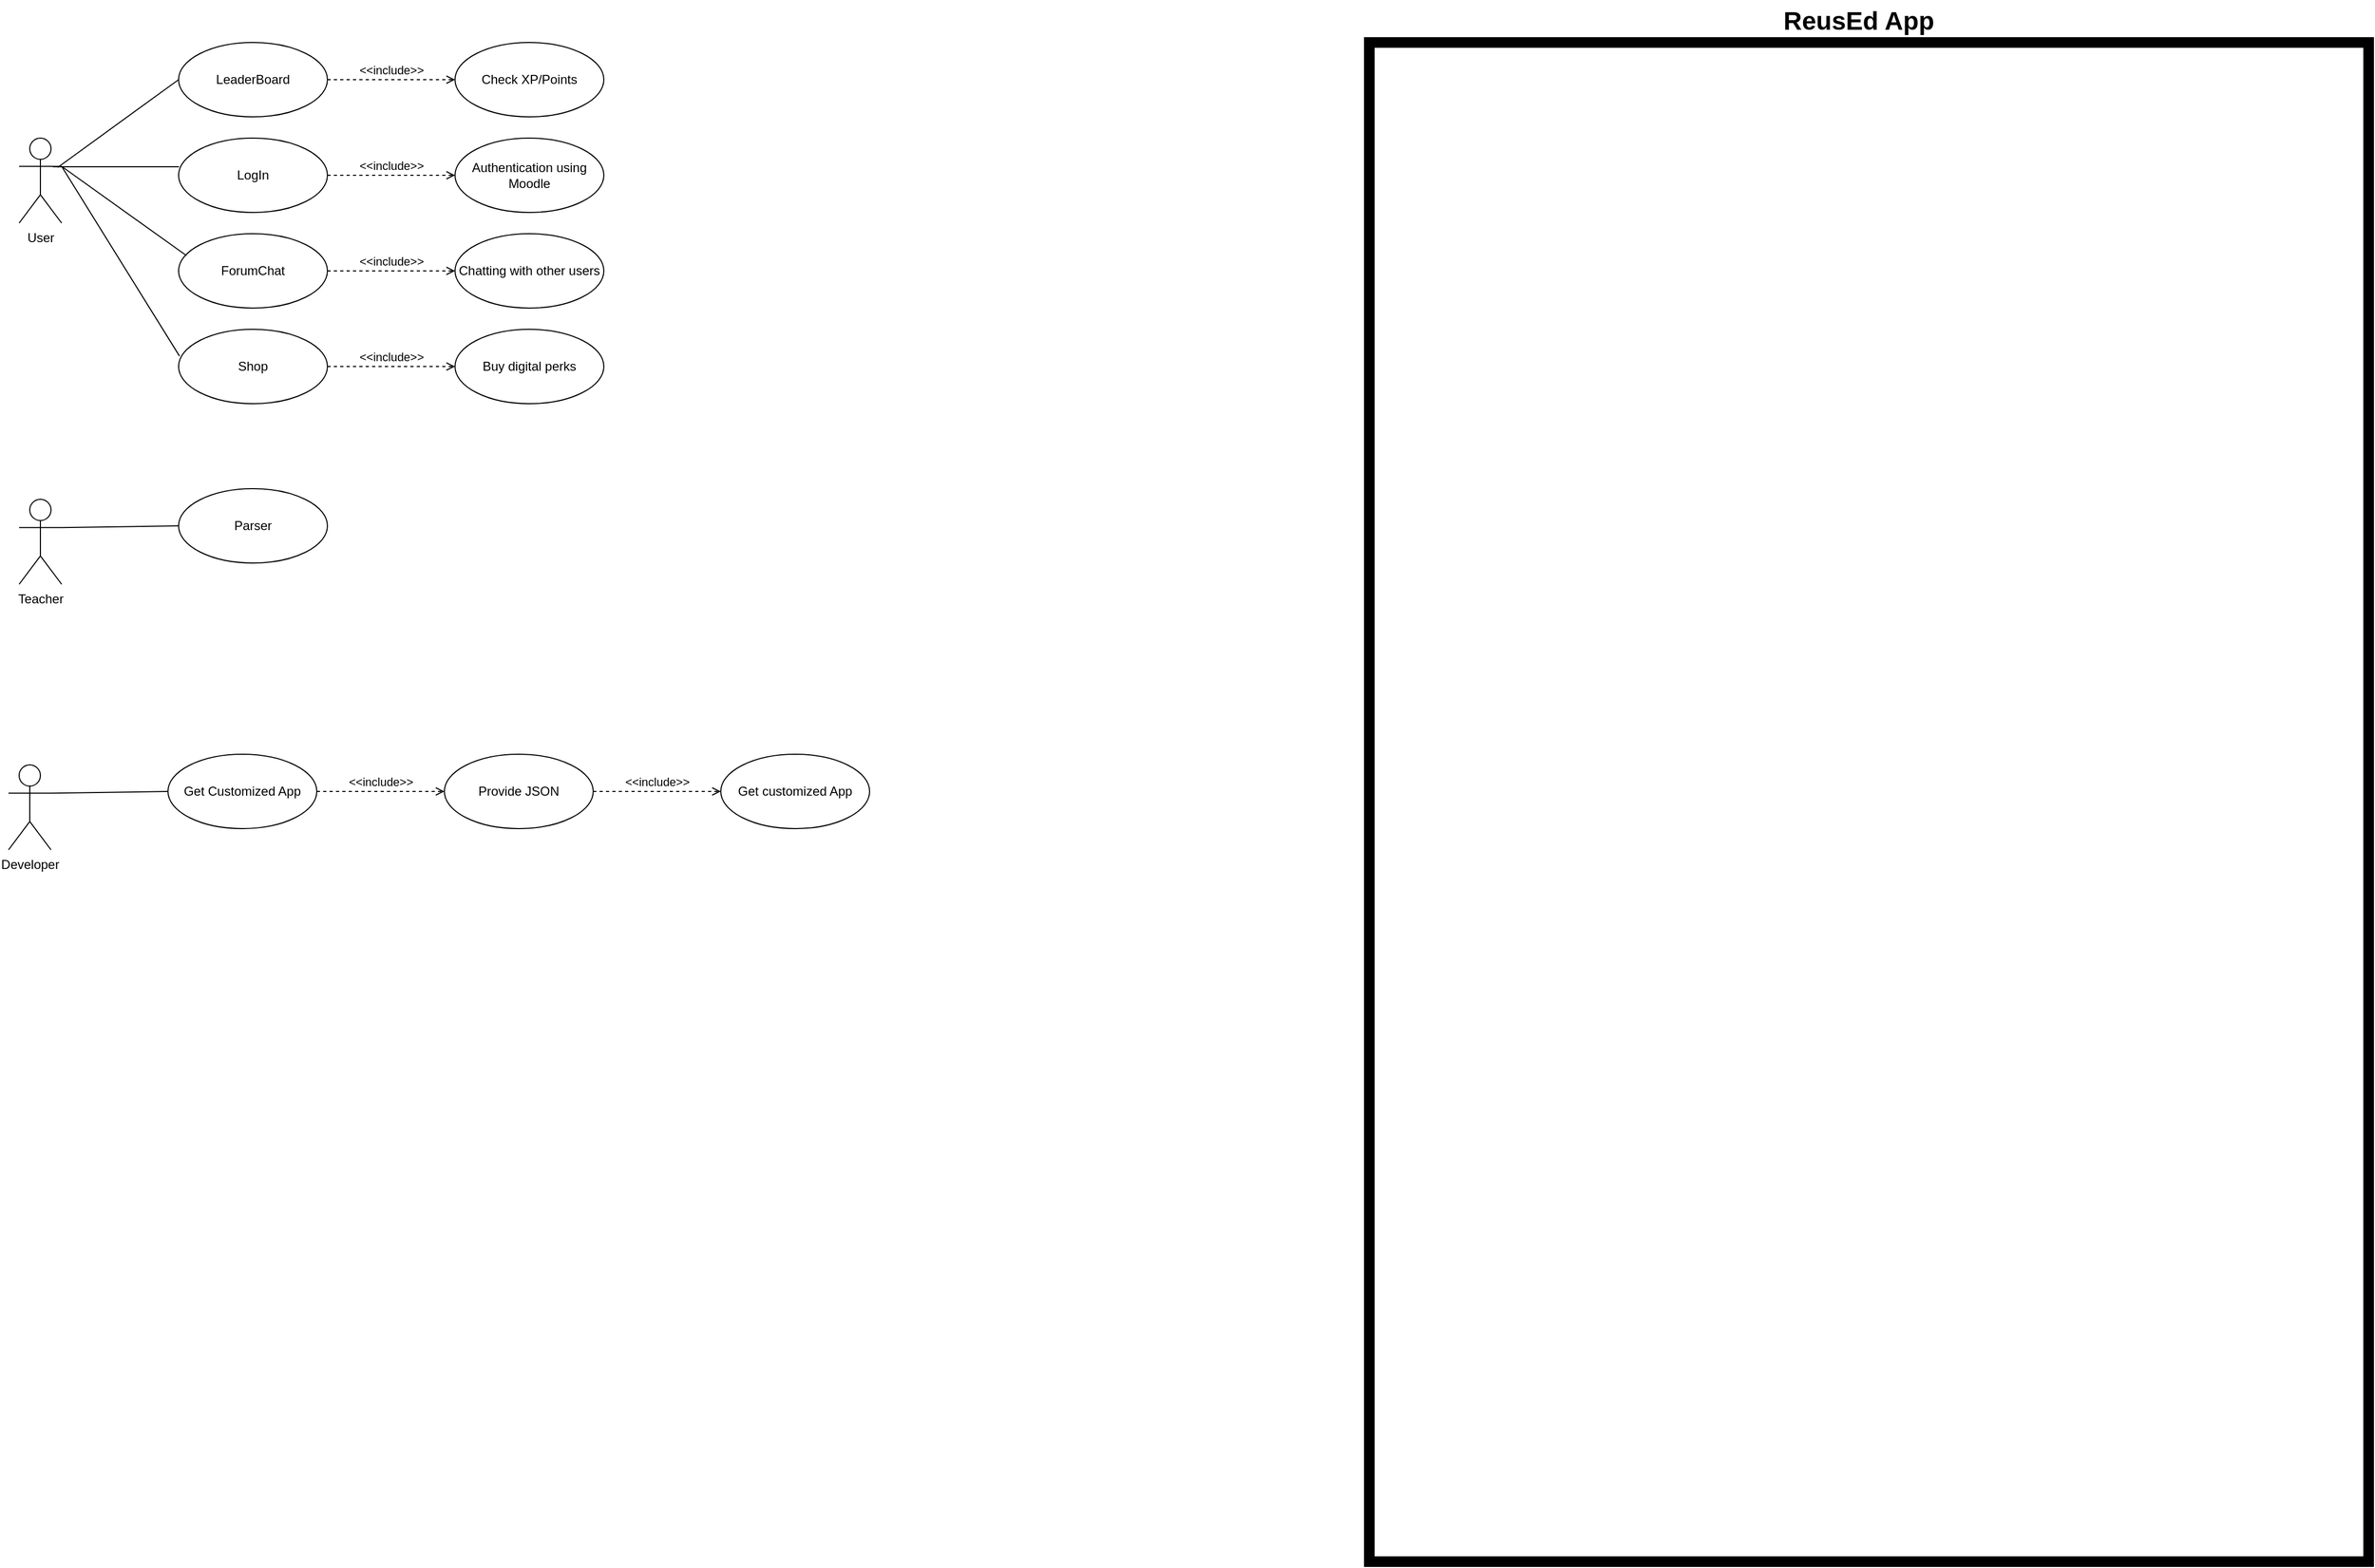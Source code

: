 <mxfile version="18.1.3" type="github">
  <diagram id="QK5HZa1A7j3AK8uBIgSm" name="Page-1">
    <mxGraphModel dx="1422" dy="794" grid="1" gridSize="10" guides="1" tooltips="1" connect="1" arrows="1" fold="1" page="1" pageScale="1" pageWidth="2339" pageHeight="3300" math="0" shadow="0">
      <root>
        <mxCell id="0" />
        <mxCell id="1" parent="0" />
        <mxCell id="2" value="User" style="shape=umlActor;verticalLabelPosition=bottom;verticalAlign=top;html=1;" parent="1" vertex="1">
          <mxGeometry x="70" y="150" width="40" height="80" as="geometry" />
        </mxCell>
        <mxCell id="5" value="LeaderBoard" style="ellipse;whiteSpace=wrap;html=1;" parent="1" vertex="1">
          <mxGeometry x="220" y="60" width="140" height="70" as="geometry" />
        </mxCell>
        <mxCell id="6" value="LogIn" style="ellipse;whiteSpace=wrap;html=1;" parent="1" vertex="1">
          <mxGeometry x="220" y="150" width="140" height="70" as="geometry" />
        </mxCell>
        <mxCell id="7" value="ForumChat" style="ellipse;whiteSpace=wrap;html=1;" parent="1" vertex="1">
          <mxGeometry x="220" y="240" width="140" height="70" as="geometry" />
        </mxCell>
        <mxCell id="8" value="Parser&lt;br&gt;" style="ellipse;whiteSpace=wrap;html=1;" parent="1" vertex="1">
          <mxGeometry x="220" y="480" width="140" height="70" as="geometry" />
        </mxCell>
        <mxCell id="10" value="Shop" style="ellipse;whiteSpace=wrap;html=1;" parent="1" vertex="1">
          <mxGeometry x="220" y="330" width="140" height="70" as="geometry" />
        </mxCell>
        <mxCell id="EZ6X3SSUhc_Sis5DaN3a-10" value="Check XP/Points" style="ellipse;whiteSpace=wrap;html=1;" parent="1" vertex="1">
          <mxGeometry x="480" y="60" width="140" height="70" as="geometry" />
        </mxCell>
        <mxCell id="UgUoHDpiH-eurTipeE9X-10" value="Teacher" style="shape=umlActor;verticalLabelPosition=bottom;verticalAlign=top;html=1;" parent="1" vertex="1">
          <mxGeometry x="70" y="490" width="40" height="80" as="geometry" />
        </mxCell>
        <mxCell id="-emRGyPx6kJDvxxfUff1-10" value="&amp;lt;&amp;lt;include&amp;gt;&amp;gt;" style="html=1;verticalAlign=bottom;labelBackgroundColor=none;endArrow=open;endFill=0;dashed=1;rounded=0;exitX=1;exitY=0.5;exitDx=0;exitDy=0;" parent="1" source="10" edge="1">
          <mxGeometry width="160" relative="1" as="geometry">
            <mxPoint x="400" y="400" as="sourcePoint" />
            <mxPoint x="480" y="365" as="targetPoint" />
          </mxGeometry>
        </mxCell>
        <mxCell id="EZ6X3SSUhc_Sis5DaN3a-14" value="" style="endArrow=none;html=1;rounded=0;strokeColor=default;exitX=1;exitY=0.333;exitDx=0;exitDy=0;exitPerimeter=0;entryX=0.006;entryY=0.36;entryDx=0;entryDy=0;entryPerimeter=0;" parent="1" source="2" target="10" edge="1">
          <mxGeometry width="50" height="50" relative="1" as="geometry">
            <mxPoint x="360" y="250" as="sourcePoint" />
            <mxPoint x="410" y="200" as="targetPoint" />
          </mxGeometry>
        </mxCell>
        <mxCell id="EZ6X3SSUhc_Sis5DaN3a-15" value="" style="endArrow=none;html=1;rounded=0;strokeColor=default;exitX=1;exitY=0.333;exitDx=0;exitDy=0;exitPerimeter=0;entryX=0.053;entryY=0.295;entryDx=0;entryDy=0;entryPerimeter=0;" parent="1" source="2" target="7" edge="1">
          <mxGeometry width="50" height="50" relative="1" as="geometry">
            <mxPoint x="98.18" y="69.997" as="sourcePoint" />
            <mxPoint x="220.0" y="271.26" as="targetPoint" />
          </mxGeometry>
        </mxCell>
        <mxCell id="EZ6X3SSUhc_Sis5DaN3a-16" value="" style="endArrow=none;html=1;rounded=0;strokeColor=default;entryX=0;entryY=0.5;entryDx=0;entryDy=0;exitX=0.907;exitY=0.345;exitDx=0;exitDy=0;exitPerimeter=0;" parent="1" source="2" target="5" edge="1">
          <mxGeometry width="50" height="50" relative="1" as="geometry">
            <mxPoint x="100" y="160" as="sourcePoint" />
            <mxPoint x="241.82" y="377.93" as="targetPoint" />
          </mxGeometry>
        </mxCell>
        <mxCell id="EZ6X3SSUhc_Sis5DaN3a-17" value="" style="endArrow=none;html=1;rounded=0;strokeColor=default;exitX=0.792;exitY=0.338;exitDx=0;exitDy=0;exitPerimeter=0;entryX=0.003;entryY=0.386;entryDx=0;entryDy=0;entryPerimeter=0;" parent="1" source="2" target="6" edge="1">
          <mxGeometry width="50" height="50" relative="1" as="geometry">
            <mxPoint x="100" y="160" as="sourcePoint" />
            <mxPoint x="220.0" y="104" as="targetPoint" />
          </mxGeometry>
        </mxCell>
        <mxCell id="Jh9w8bnK9WFqr1PcukGp-10" value="" style="endArrow=none;html=1;rounded=0;strokeColor=default;entryX=0;entryY=0.5;entryDx=0;entryDy=0;exitX=1;exitY=0.333;exitDx=0;exitDy=0;exitPerimeter=0;" parent="1" source="UgUoHDpiH-eurTipeE9X-10" target="8" edge="1">
          <mxGeometry width="50" height="50" relative="1" as="geometry">
            <mxPoint x="190.0" y="636" as="sourcePoint" />
            <mxPoint x="300" y="570" as="targetPoint" />
          </mxGeometry>
        </mxCell>
        <mxCell id="Jh9w8bnK9WFqr1PcukGp-11" value="&amp;lt;&amp;lt;include&amp;gt;&amp;gt;" style="html=1;verticalAlign=bottom;labelBackgroundColor=none;endArrow=open;endFill=0;dashed=1;rounded=0;exitX=1;exitY=0.5;exitDx=0;exitDy=0;entryX=0;entryY=0.5;entryDx=0;entryDy=0;" parent="1" source="5" target="EZ6X3SSUhc_Sis5DaN3a-10" edge="1">
          <mxGeometry width="160" relative="1" as="geometry">
            <mxPoint x="360" y="94.75" as="sourcePoint" />
            <mxPoint x="450" y="94.75" as="targetPoint" />
          </mxGeometry>
        </mxCell>
        <mxCell id="Jh9w8bnK9WFqr1PcukGp-12" value="Buy digital perks" style="ellipse;whiteSpace=wrap;html=1;" parent="1" vertex="1">
          <mxGeometry x="480" y="330" width="140" height="70" as="geometry" />
        </mxCell>
        <mxCell id="Jh9w8bnK9WFqr1PcukGp-13" value="&amp;lt;&amp;lt;include&amp;gt;&amp;gt;" style="html=1;verticalAlign=bottom;labelBackgroundColor=none;endArrow=open;endFill=0;dashed=1;rounded=0;exitX=1;exitY=0.5;exitDx=0;exitDy=0;" parent="1" source="6" edge="1">
          <mxGeometry width="160" relative="1" as="geometry">
            <mxPoint x="370.0" y="184.82" as="sourcePoint" />
            <mxPoint x="480" y="185" as="targetPoint" />
          </mxGeometry>
        </mxCell>
        <mxCell id="Jh9w8bnK9WFqr1PcukGp-14" value="Authentication using Moodle" style="ellipse;whiteSpace=wrap;html=1;" parent="1" vertex="1">
          <mxGeometry x="480" y="150" width="140" height="70" as="geometry" />
        </mxCell>
        <mxCell id="RKOT50hVbOICSGmM9m-9-12" value="Get Customized App" style="ellipse;whiteSpace=wrap;html=1;" vertex="1" parent="1">
          <mxGeometry x="210" y="730" width="140" height="70" as="geometry" />
        </mxCell>
        <mxCell id="Jh9w8bnK9WFqr1PcukGp-15" value="&amp;lt;&amp;lt;include&amp;gt;&amp;gt;" style="html=1;verticalAlign=bottom;labelBackgroundColor=none;endArrow=open;endFill=0;dashed=1;rounded=0;exitX=1;exitY=0.5;exitDx=0;exitDy=0;entryX=0;entryY=0.5;entryDx=0;entryDy=0;" edge="1" parent="1" source="7" target="Jh9w8bnK9WFqr1PcukGp-16">
          <mxGeometry width="160" relative="1" as="geometry">
            <mxPoint x="360" y="274.72" as="sourcePoint" />
            <mxPoint x="480" y="274.72" as="targetPoint" />
          </mxGeometry>
        </mxCell>
        <mxCell id="RKOT50hVbOICSGmM9m-9-13" value="Developer" style="shape=umlActor;verticalLabelPosition=bottom;verticalAlign=top;html=1;" vertex="1" parent="1">
          <mxGeometry x="60" y="740" width="40" height="80" as="geometry" />
        </mxCell>
        <mxCell id="Jh9w8bnK9WFqr1PcukGp-16" value="Chatting with other users" style="ellipse;whiteSpace=wrap;html=1;" vertex="1" parent="1">
          <mxGeometry x="480" y="240" width="140" height="70" as="geometry" />
        </mxCell>
        <mxCell id="RKOT50hVbOICSGmM9m-9-14" value="" style="endArrow=none;html=1;rounded=0;strokeColor=default;entryX=0;entryY=0.5;entryDx=0;entryDy=0;exitX=1;exitY=0.333;exitDx=0;exitDy=0;exitPerimeter=0;" edge="1" parent="1" source="RKOT50hVbOICSGmM9m-9-13" target="RKOT50hVbOICSGmM9m-9-12">
          <mxGeometry width="50" height="50" relative="1" as="geometry">
            <mxPoint x="180.0" y="886" as="sourcePoint" />
            <mxPoint x="290" y="820" as="targetPoint" />
          </mxGeometry>
        </mxCell>
        <mxCell id="Jh9w8bnK9WFqr1PcukGp-20" value="" style="rounded=0;whiteSpace=wrap;html=1;fillColor=none;strokeWidth=10;" vertex="1" parent="1">
          <mxGeometry x="1340" y="60" width="940" height="1430" as="geometry" />
        </mxCell>
        <mxCell id="RKOT50hVbOICSGmM9m-9-15" value="&amp;lt;&amp;lt;include&amp;gt;&amp;gt;" style="html=1;verticalAlign=bottom;labelBackgroundColor=none;endArrow=open;endFill=0;dashed=1;rounded=0;exitX=1;exitY=0.5;exitDx=0;exitDy=0;" edge="1" parent="1">
          <mxGeometry width="160" relative="1" as="geometry">
            <mxPoint x="350" y="765" as="sourcePoint" />
            <mxPoint x="470" y="765" as="targetPoint" />
          </mxGeometry>
        </mxCell>
        <mxCell id="Jh9w8bnK9WFqr1PcukGp-21" value="ReusEd App" style="text;strokeColor=none;fillColor=none;html=1;fontSize=24;fontStyle=1;verticalAlign=middle;align=center;" vertex="1" parent="1">
          <mxGeometry x="1710" y="20" width="180" height="40" as="geometry" />
        </mxCell>
        <mxCell id="RKOT50hVbOICSGmM9m-9-16" value="Provide JSON" style="ellipse;whiteSpace=wrap;html=1;" vertex="1" parent="1">
          <mxGeometry x="470" y="730" width="140" height="70" as="geometry" />
        </mxCell>
        <mxCell id="RKOT50hVbOICSGmM9m-9-18" value="&amp;lt;&amp;lt;include&amp;gt;&amp;gt;" style="html=1;verticalAlign=bottom;labelBackgroundColor=none;endArrow=open;endFill=0;dashed=1;rounded=0;exitX=1;exitY=0.5;exitDx=0;exitDy=0;" edge="1" parent="1">
          <mxGeometry width="160" relative="1" as="geometry">
            <mxPoint x="610" y="765" as="sourcePoint" />
            <mxPoint x="730" y="765" as="targetPoint" />
          </mxGeometry>
        </mxCell>
        <mxCell id="RKOT50hVbOICSGmM9m-9-19" value="Get customized App" style="ellipse;whiteSpace=wrap;html=1;" vertex="1" parent="1">
          <mxGeometry x="730" y="730" width="140" height="70" as="geometry" />
        </mxCell>
      </root>
    </mxGraphModel>
  </diagram>
</mxfile>
